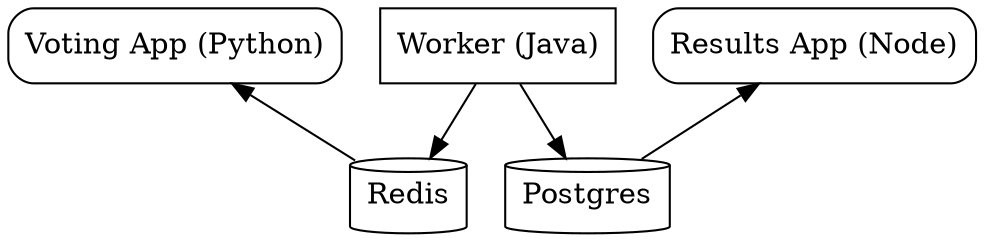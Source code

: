 digraph AppArchitecture {

redis -> votingApp [constraint=false]
worker -> db
worker -> redis
db -> resultApp [constraint=false]

subgraph VotingApp {
    votingApp [label="Voting App (Python)" shape=rect style=rounded]
}

subgraph Worker {
   worker[label="Worker (Java)" shape=rect]
}

subgraph Redis {
    redis [label="Redis" shape=cylinder]
}

subgraph Postgres {
    db [label="Postgres" shape=cylinder]
}

subgraph ResultsApp {
    resultApp [label="Results App (Node)" shape=rect style=rounded]
}

}
